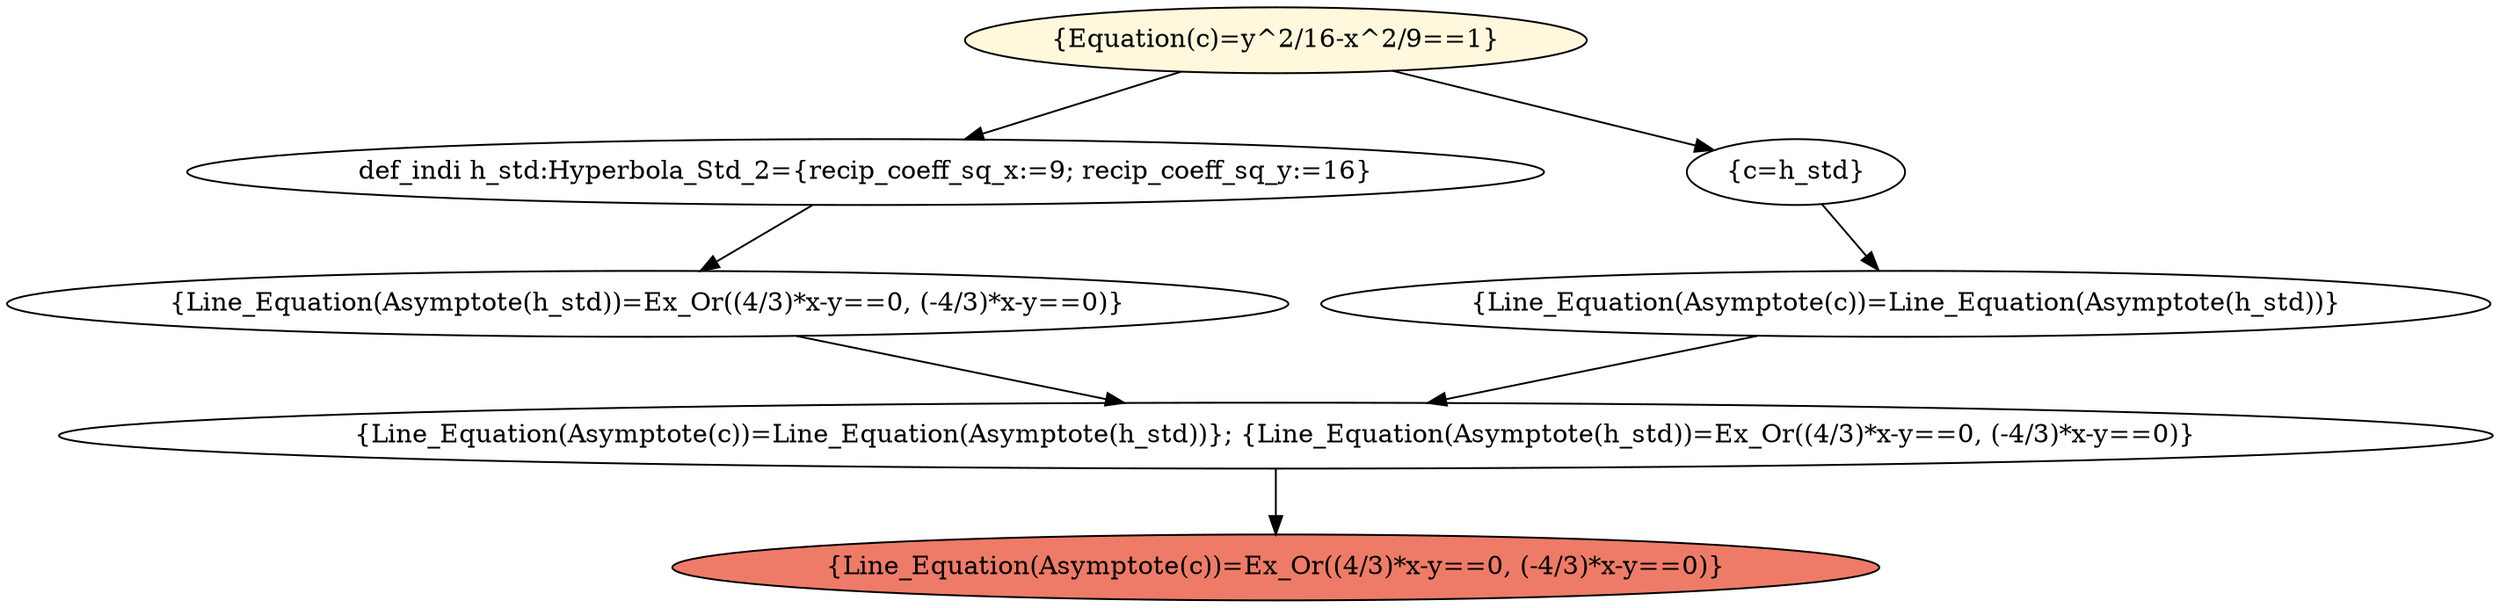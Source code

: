 digraph solving_process {
	graph [bb="0,0,1085.6,324"];
	node [label="\N"];
	"{Equation(c)=y^2/16-x^2/9==1}"	[fillcolor=cornsilk,
		height=0.5,
		pos="556.13,306",
		style=filled,
		width=3.5747];
	"def_indi h_std:Hyperbola_Std_2={recip_coeff_sq_x:=9; recip_coeff_sq_y:=16}"	[height=0.5,
		pos="375.13,234",
		width=8.2145];
	"{Equation(c)=y^2/16-x^2/9==1}" -> "def_indi h_std:Hyperbola_Std_2={recip_coeff_sq_x:=9; recip_coeff_sq_y:=16}"	[pos="e,419.82,252.29 513.69,288.59 488.78,278.96 457.04,266.68 430.21,256.31"];
	"{c=h_std}"	[height=0.5,
		pos="784.13,234",
		width=1.336];
	"{Equation(c)=y^2/16-x^2/9==1}" -> "{c=h_std}"	[pos="e,747.85,246.14 607.86,289.12 646.73,277.18 699.52,260.98 737.17,249.42"];
	"{Line_Equation(Asymptote(h_std))=Ex_Or((4/3)*x-y==0, (-4/3)*x-y==0)}"	[height=0.5,
		pos="280.13,162",
		width=7.7813];
	"def_indi h_std:Hyperbola_Std_2={recip_coeff_sq_x:=9; recip_coeff_sq_y:=16}" -> "{Line_Equation(Asymptote(h_std))=Ex_Or((4/3)*x-y==0, (-4/3)*x-y==0)}"	[pos="e,303.67,180.35 351.64,215.7 339.88,207.03 325.45,196.4 312.65,186.96"];
	"{Line_Equation(Asymptote(c))=Line_Equation(Asymptote(h_std))}"	[height=0.5,
		pos="832.13,162",
		width=7.041];
	"{c=h_std}" -> "{Line_Equation(Asymptote(c))=Line_Equation(Asymptote(h_std))}"	[pos="e,820.28,180.28 795.74,216.05 801.21,208.09 807.84,198.41 813.95,189.51"];
	"{Line_Equation(Asymptote(c))=Line_Equation(Asymptote(h_std))}; {Line_Equation(Asymptote(h_std))=Ex_Or((4/3)*x-y==0, (-4/3)*x-y==\
0)}"	[height=0.5,
		pos="556.13,90",
		width=14.66];
	"{Line_Equation(Asymptote(h_std))=Ex_Or((4/3)*x-y==0, (-4/3)*x-y==0)}" -> "{Line_Equation(Asymptote(c))=Line_Equation(Asymptote(h_std))}; {Line_Equation(Asymptote(h_std))=Ex_Or((4/3)*x-y==0, (-4/3)*x-y==\
0)}"	[pos="e,488.01,108.28 346.94,144.05 386.1,134.12 435.8,121.52 476.93,111.09"];
	"{Line_Equation(Asymptote(c))=Line_Equation(Asymptote(h_std))}" -> "{Line_Equation(Asymptote(c))=Line_Equation(Asymptote(h_std))}; {Line_Equation(Asymptote(h_std))=Ex_Or((4/3)*x-y==0, (-4/3)*x-y==\
0)}"	[pos="e,624.09,108.24 766.02,144.23 726.72,134.27 676.63,121.56 635.24,111.07"];
	"{Line_Equation(Asymptote(c))=Ex_Or((4/3)*x-y==0, (-4/3)*x-y==0)}"	[fillcolor="#ee7b67",
		height=0.5,
		pos="556.13,18",
		style=filled,
		width=7.366];
	"{Line_Equation(Asymptote(c))=Line_Equation(Asymptote(h_std))}; {Line_Equation(Asymptote(h_std))=Ex_Or((4/3)*x-y==0, (-4/3)*x-y==\
0)}" -> "{Line_Equation(Asymptote(c))=Ex_Or((4/3)*x-y==0, (-4/3)*x-y==0)}"	[pos="e,556.13,36.104 556.13,71.697 556.13,64.407 556.13,55.726 556.13,47.536"];
}
